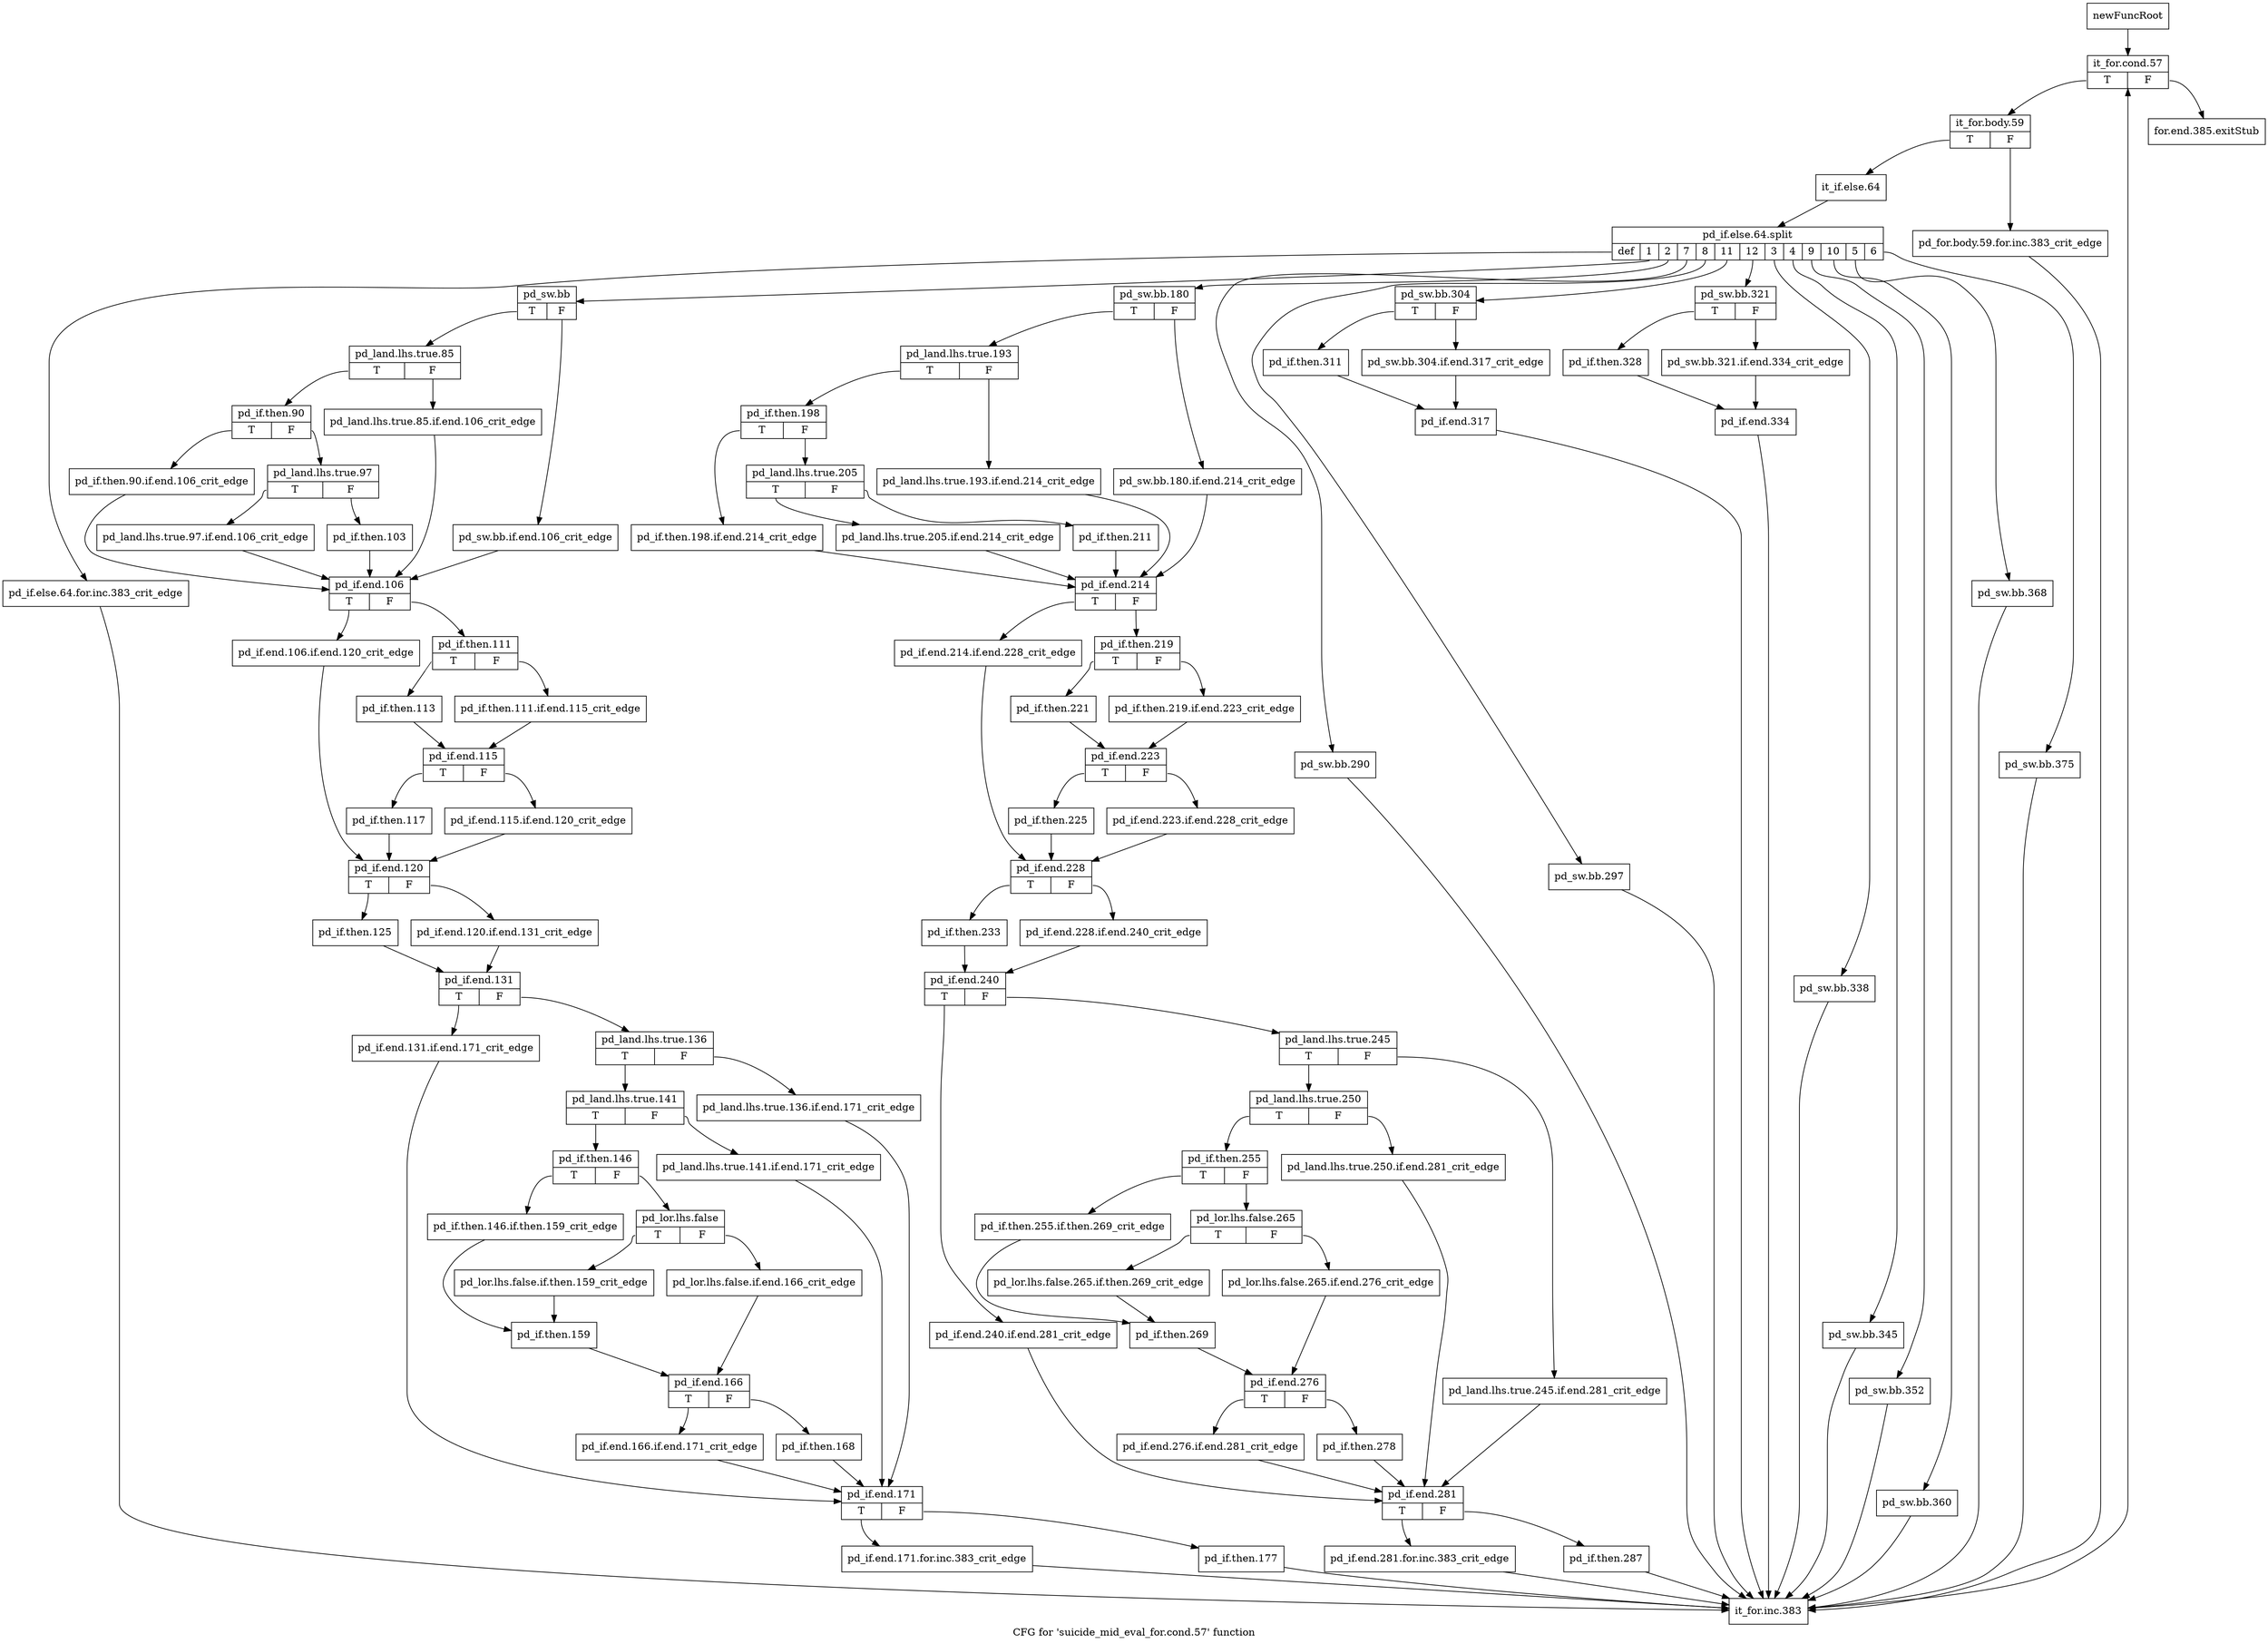 digraph "CFG for 'suicide_mid_eval_for.cond.57' function" {
	label="CFG for 'suicide_mid_eval_for.cond.57' function";

	Node0x117d320 [shape=record,label="{newFuncRoot}"];
	Node0x117d320 -> Node0x117d3c0;
	Node0x117d370 [shape=record,label="{for.end.385.exitStub}"];
	Node0x117d3c0 [shape=record,label="{it_for.cond.57|{<s0>T|<s1>F}}"];
	Node0x117d3c0:s0 -> Node0x117d410;
	Node0x117d3c0:s1 -> Node0x117d370;
	Node0x117d410 [shape=record,label="{it_for.body.59|{<s0>T|<s1>F}}"];
	Node0x117d410:s0 -> Node0x117d4b0;
	Node0x117d410:s1 -> Node0x117d460;
	Node0x117d460 [shape=record,label="{pd_for.body.59.for.inc.383_crit_edge}"];
	Node0x117d460 -> Node0x117f210;
	Node0x117d4b0 [shape=record,label="{it_if.else.64}"];
	Node0x117d4b0 -> Node0x1290e80;
	Node0x1290e80 [shape=record,label="{pd_if.else.64.split|{<s0>def|<s1>1|<s2>2|<s3>7|<s4>8|<s5>11|<s6>12|<s7>3|<s8>4|<s9>9|<s10>10|<s11>5|<s12>6}}"];
	Node0x1290e80:s0 -> Node0x117f1c0;
	Node0x1290e80:s1 -> Node0x117e5e0;
	Node0x1290e80:s2 -> Node0x117da00;
	Node0x1290e80:s3 -> Node0x117d9b0;
	Node0x1290e80:s4 -> Node0x117d960;
	Node0x1290e80:s5 -> Node0x117d820;
	Node0x1290e80:s6 -> Node0x117d6e0;
	Node0x1290e80:s7 -> Node0x117d690;
	Node0x1290e80:s8 -> Node0x117d640;
	Node0x1290e80:s9 -> Node0x117d5f0;
	Node0x1290e80:s10 -> Node0x117d5a0;
	Node0x1290e80:s11 -> Node0x117d550;
	Node0x1290e80:s12 -> Node0x117d500;
	Node0x117d500 [shape=record,label="{pd_sw.bb.375}"];
	Node0x117d500 -> Node0x117f210;
	Node0x117d550 [shape=record,label="{pd_sw.bb.368}"];
	Node0x117d550 -> Node0x117f210;
	Node0x117d5a0 [shape=record,label="{pd_sw.bb.360}"];
	Node0x117d5a0 -> Node0x117f210;
	Node0x117d5f0 [shape=record,label="{pd_sw.bb.352}"];
	Node0x117d5f0 -> Node0x117f210;
	Node0x117d640 [shape=record,label="{pd_sw.bb.345}"];
	Node0x117d640 -> Node0x117f210;
	Node0x117d690 [shape=record,label="{pd_sw.bb.338}"];
	Node0x117d690 -> Node0x117f210;
	Node0x117d6e0 [shape=record,label="{pd_sw.bb.321|{<s0>T|<s1>F}}"];
	Node0x117d6e0:s0 -> Node0x117d780;
	Node0x117d6e0:s1 -> Node0x117d730;
	Node0x117d730 [shape=record,label="{pd_sw.bb.321.if.end.334_crit_edge}"];
	Node0x117d730 -> Node0x117d7d0;
	Node0x117d780 [shape=record,label="{pd_if.then.328}"];
	Node0x117d780 -> Node0x117d7d0;
	Node0x117d7d0 [shape=record,label="{pd_if.end.334}"];
	Node0x117d7d0 -> Node0x117f210;
	Node0x117d820 [shape=record,label="{pd_sw.bb.304|{<s0>T|<s1>F}}"];
	Node0x117d820:s0 -> Node0x117d8c0;
	Node0x117d820:s1 -> Node0x117d870;
	Node0x117d870 [shape=record,label="{pd_sw.bb.304.if.end.317_crit_edge}"];
	Node0x117d870 -> Node0x117d910;
	Node0x117d8c0 [shape=record,label="{pd_if.then.311}"];
	Node0x117d8c0 -> Node0x117d910;
	Node0x117d910 [shape=record,label="{pd_if.end.317}"];
	Node0x117d910 -> Node0x117f210;
	Node0x117d960 [shape=record,label="{pd_sw.bb.297}"];
	Node0x117d960 -> Node0x117f210;
	Node0x117d9b0 [shape=record,label="{pd_sw.bb.290}"];
	Node0x117d9b0 -> Node0x117f210;
	Node0x117da00 [shape=record,label="{pd_sw.bb.180|{<s0>T|<s1>F}}"];
	Node0x117da00:s0 -> Node0x117daa0;
	Node0x117da00:s1 -> Node0x117da50;
	Node0x117da50 [shape=record,label="{pd_sw.bb.180.if.end.214_crit_edge}"];
	Node0x117da50 -> Node0x117dcd0;
	Node0x117daa0 [shape=record,label="{pd_land.lhs.true.193|{<s0>T|<s1>F}}"];
	Node0x117daa0:s0 -> Node0x117db40;
	Node0x117daa0:s1 -> Node0x117daf0;
	Node0x117daf0 [shape=record,label="{pd_land.lhs.true.193.if.end.214_crit_edge}"];
	Node0x117daf0 -> Node0x117dcd0;
	Node0x117db40 [shape=record,label="{pd_if.then.198|{<s0>T|<s1>F}}"];
	Node0x117db40:s0 -> Node0x117dc80;
	Node0x117db40:s1 -> Node0x117db90;
	Node0x117db90 [shape=record,label="{pd_land.lhs.true.205|{<s0>T|<s1>F}}"];
	Node0x117db90:s0 -> Node0x117dc30;
	Node0x117db90:s1 -> Node0x117dbe0;
	Node0x117dbe0 [shape=record,label="{pd_if.then.211}"];
	Node0x117dbe0 -> Node0x117dcd0;
	Node0x117dc30 [shape=record,label="{pd_land.lhs.true.205.if.end.214_crit_edge}"];
	Node0x117dc30 -> Node0x117dcd0;
	Node0x117dc80 [shape=record,label="{pd_if.then.198.if.end.214_crit_edge}"];
	Node0x117dc80 -> Node0x117dcd0;
	Node0x117dcd0 [shape=record,label="{pd_if.end.214|{<s0>T|<s1>F}}"];
	Node0x117dcd0:s0 -> Node0x117df00;
	Node0x117dcd0:s1 -> Node0x117dd20;
	Node0x117dd20 [shape=record,label="{pd_if.then.219|{<s0>T|<s1>F}}"];
	Node0x117dd20:s0 -> Node0x117ddc0;
	Node0x117dd20:s1 -> Node0x117dd70;
	Node0x117dd70 [shape=record,label="{pd_if.then.219.if.end.223_crit_edge}"];
	Node0x117dd70 -> Node0x117de10;
	Node0x117ddc0 [shape=record,label="{pd_if.then.221}"];
	Node0x117ddc0 -> Node0x117de10;
	Node0x117de10 [shape=record,label="{pd_if.end.223|{<s0>T|<s1>F}}"];
	Node0x117de10:s0 -> Node0x117deb0;
	Node0x117de10:s1 -> Node0x117de60;
	Node0x117de60 [shape=record,label="{pd_if.end.223.if.end.228_crit_edge}"];
	Node0x117de60 -> Node0x117df50;
	Node0x117deb0 [shape=record,label="{pd_if.then.225}"];
	Node0x117deb0 -> Node0x117df50;
	Node0x117df00 [shape=record,label="{pd_if.end.214.if.end.228_crit_edge}"];
	Node0x117df00 -> Node0x117df50;
	Node0x117df50 [shape=record,label="{pd_if.end.228|{<s0>T|<s1>F}}"];
	Node0x117df50:s0 -> Node0x117dff0;
	Node0x117df50:s1 -> Node0x117dfa0;
	Node0x117dfa0 [shape=record,label="{pd_if.end.228.if.end.240_crit_edge}"];
	Node0x117dfa0 -> Node0x117e040;
	Node0x117dff0 [shape=record,label="{pd_if.then.233}"];
	Node0x117dff0 -> Node0x117e040;
	Node0x117e040 [shape=record,label="{pd_if.end.240|{<s0>T|<s1>F}}"];
	Node0x117e040:s0 -> Node0x117e4a0;
	Node0x117e040:s1 -> Node0x117e090;
	Node0x117e090 [shape=record,label="{pd_land.lhs.true.245|{<s0>T|<s1>F}}"];
	Node0x117e090:s0 -> Node0x117e130;
	Node0x117e090:s1 -> Node0x117e0e0;
	Node0x117e0e0 [shape=record,label="{pd_land.lhs.true.245.if.end.281_crit_edge}"];
	Node0x117e0e0 -> Node0x117e4f0;
	Node0x117e130 [shape=record,label="{pd_land.lhs.true.250|{<s0>T|<s1>F}}"];
	Node0x117e130:s0 -> Node0x117e1d0;
	Node0x117e130:s1 -> Node0x117e180;
	Node0x117e180 [shape=record,label="{pd_land.lhs.true.250.if.end.281_crit_edge}"];
	Node0x117e180 -> Node0x117e4f0;
	Node0x117e1d0 [shape=record,label="{pd_if.then.255|{<s0>T|<s1>F}}"];
	Node0x117e1d0:s0 -> Node0x117e310;
	Node0x117e1d0:s1 -> Node0x117e220;
	Node0x117e220 [shape=record,label="{pd_lor.lhs.false.265|{<s0>T|<s1>F}}"];
	Node0x117e220:s0 -> Node0x117e2c0;
	Node0x117e220:s1 -> Node0x117e270;
	Node0x117e270 [shape=record,label="{pd_lor.lhs.false.265.if.end.276_crit_edge}"];
	Node0x117e270 -> Node0x117e3b0;
	Node0x117e2c0 [shape=record,label="{pd_lor.lhs.false.265.if.then.269_crit_edge}"];
	Node0x117e2c0 -> Node0x117e360;
	Node0x117e310 [shape=record,label="{pd_if.then.255.if.then.269_crit_edge}"];
	Node0x117e310 -> Node0x117e360;
	Node0x117e360 [shape=record,label="{pd_if.then.269}"];
	Node0x117e360 -> Node0x117e3b0;
	Node0x117e3b0 [shape=record,label="{pd_if.end.276|{<s0>T|<s1>F}}"];
	Node0x117e3b0:s0 -> Node0x117e450;
	Node0x117e3b0:s1 -> Node0x117e400;
	Node0x117e400 [shape=record,label="{pd_if.then.278}"];
	Node0x117e400 -> Node0x117e4f0;
	Node0x117e450 [shape=record,label="{pd_if.end.276.if.end.281_crit_edge}"];
	Node0x117e450 -> Node0x117e4f0;
	Node0x117e4a0 [shape=record,label="{pd_if.end.240.if.end.281_crit_edge}"];
	Node0x117e4a0 -> Node0x117e4f0;
	Node0x117e4f0 [shape=record,label="{pd_if.end.281|{<s0>T|<s1>F}}"];
	Node0x117e4f0:s0 -> Node0x117e590;
	Node0x117e4f0:s1 -> Node0x117e540;
	Node0x117e540 [shape=record,label="{pd_if.then.287}"];
	Node0x117e540 -> Node0x117f210;
	Node0x117e590 [shape=record,label="{pd_if.end.281.for.inc.383_crit_edge}"];
	Node0x117e590 -> Node0x117f210;
	Node0x117e5e0 [shape=record,label="{pd_sw.bb|{<s0>T|<s1>F}}"];
	Node0x117e5e0:s0 -> Node0x117e680;
	Node0x117e5e0:s1 -> Node0x117e630;
	Node0x117e630 [shape=record,label="{pd_sw.bb.if.end.106_crit_edge}"];
	Node0x117e630 -> Node0x117e8b0;
	Node0x117e680 [shape=record,label="{pd_land.lhs.true.85|{<s0>T|<s1>F}}"];
	Node0x117e680:s0 -> Node0x117e720;
	Node0x117e680:s1 -> Node0x117e6d0;
	Node0x117e6d0 [shape=record,label="{pd_land.lhs.true.85.if.end.106_crit_edge}"];
	Node0x117e6d0 -> Node0x117e8b0;
	Node0x117e720 [shape=record,label="{pd_if.then.90|{<s0>T|<s1>F}}"];
	Node0x117e720:s0 -> Node0x117e860;
	Node0x117e720:s1 -> Node0x117e770;
	Node0x117e770 [shape=record,label="{pd_land.lhs.true.97|{<s0>T|<s1>F}}"];
	Node0x117e770:s0 -> Node0x117e810;
	Node0x117e770:s1 -> Node0x117e7c0;
	Node0x117e7c0 [shape=record,label="{pd_if.then.103}"];
	Node0x117e7c0 -> Node0x117e8b0;
	Node0x117e810 [shape=record,label="{pd_land.lhs.true.97.if.end.106_crit_edge}"];
	Node0x117e810 -> Node0x117e8b0;
	Node0x117e860 [shape=record,label="{pd_if.then.90.if.end.106_crit_edge}"];
	Node0x117e860 -> Node0x117e8b0;
	Node0x117e8b0 [shape=record,label="{pd_if.end.106|{<s0>T|<s1>F}}"];
	Node0x117e8b0:s0 -> Node0x117eae0;
	Node0x117e8b0:s1 -> Node0x117e900;
	Node0x117e900 [shape=record,label="{pd_if.then.111|{<s0>T|<s1>F}}"];
	Node0x117e900:s0 -> Node0x117e9a0;
	Node0x117e900:s1 -> Node0x117e950;
	Node0x117e950 [shape=record,label="{pd_if.then.111.if.end.115_crit_edge}"];
	Node0x117e950 -> Node0x117e9f0;
	Node0x117e9a0 [shape=record,label="{pd_if.then.113}"];
	Node0x117e9a0 -> Node0x117e9f0;
	Node0x117e9f0 [shape=record,label="{pd_if.end.115|{<s0>T|<s1>F}}"];
	Node0x117e9f0:s0 -> Node0x117ea90;
	Node0x117e9f0:s1 -> Node0x117ea40;
	Node0x117ea40 [shape=record,label="{pd_if.end.115.if.end.120_crit_edge}"];
	Node0x117ea40 -> Node0x117eb30;
	Node0x117ea90 [shape=record,label="{pd_if.then.117}"];
	Node0x117ea90 -> Node0x117eb30;
	Node0x117eae0 [shape=record,label="{pd_if.end.106.if.end.120_crit_edge}"];
	Node0x117eae0 -> Node0x117eb30;
	Node0x117eb30 [shape=record,label="{pd_if.end.120|{<s0>T|<s1>F}}"];
	Node0x117eb30:s0 -> Node0x117ebd0;
	Node0x117eb30:s1 -> Node0x117eb80;
	Node0x117eb80 [shape=record,label="{pd_if.end.120.if.end.131_crit_edge}"];
	Node0x117eb80 -> Node0x117ec20;
	Node0x117ebd0 [shape=record,label="{pd_if.then.125}"];
	Node0x117ebd0 -> Node0x117ec20;
	Node0x117ec20 [shape=record,label="{pd_if.end.131|{<s0>T|<s1>F}}"];
	Node0x117ec20:s0 -> Node0x117f080;
	Node0x117ec20:s1 -> Node0x117ec70;
	Node0x117ec70 [shape=record,label="{pd_land.lhs.true.136|{<s0>T|<s1>F}}"];
	Node0x117ec70:s0 -> Node0x117ed10;
	Node0x117ec70:s1 -> Node0x117ecc0;
	Node0x117ecc0 [shape=record,label="{pd_land.lhs.true.136.if.end.171_crit_edge}"];
	Node0x117ecc0 -> Node0x117f0d0;
	Node0x117ed10 [shape=record,label="{pd_land.lhs.true.141|{<s0>T|<s1>F}}"];
	Node0x117ed10:s0 -> Node0x117edb0;
	Node0x117ed10:s1 -> Node0x117ed60;
	Node0x117ed60 [shape=record,label="{pd_land.lhs.true.141.if.end.171_crit_edge}"];
	Node0x117ed60 -> Node0x117f0d0;
	Node0x117edb0 [shape=record,label="{pd_if.then.146|{<s0>T|<s1>F}}"];
	Node0x117edb0:s0 -> Node0x117eef0;
	Node0x117edb0:s1 -> Node0x117ee00;
	Node0x117ee00 [shape=record,label="{pd_lor.lhs.false|{<s0>T|<s1>F}}"];
	Node0x117ee00:s0 -> Node0x117eea0;
	Node0x117ee00:s1 -> Node0x117ee50;
	Node0x117ee50 [shape=record,label="{pd_lor.lhs.false.if.end.166_crit_edge}"];
	Node0x117ee50 -> Node0x117ef90;
	Node0x117eea0 [shape=record,label="{pd_lor.lhs.false.if.then.159_crit_edge}"];
	Node0x117eea0 -> Node0x117ef40;
	Node0x117eef0 [shape=record,label="{pd_if.then.146.if.then.159_crit_edge}"];
	Node0x117eef0 -> Node0x117ef40;
	Node0x117ef40 [shape=record,label="{pd_if.then.159}"];
	Node0x117ef40 -> Node0x117ef90;
	Node0x117ef90 [shape=record,label="{pd_if.end.166|{<s0>T|<s1>F}}"];
	Node0x117ef90:s0 -> Node0x117f030;
	Node0x117ef90:s1 -> Node0x117efe0;
	Node0x117efe0 [shape=record,label="{pd_if.then.168}"];
	Node0x117efe0 -> Node0x117f0d0;
	Node0x117f030 [shape=record,label="{pd_if.end.166.if.end.171_crit_edge}"];
	Node0x117f030 -> Node0x117f0d0;
	Node0x117f080 [shape=record,label="{pd_if.end.131.if.end.171_crit_edge}"];
	Node0x117f080 -> Node0x117f0d0;
	Node0x117f0d0 [shape=record,label="{pd_if.end.171|{<s0>T|<s1>F}}"];
	Node0x117f0d0:s0 -> Node0x117f170;
	Node0x117f0d0:s1 -> Node0x117f120;
	Node0x117f120 [shape=record,label="{pd_if.then.177}"];
	Node0x117f120 -> Node0x117f210;
	Node0x117f170 [shape=record,label="{pd_if.end.171.for.inc.383_crit_edge}"];
	Node0x117f170 -> Node0x117f210;
	Node0x117f1c0 [shape=record,label="{pd_if.else.64.for.inc.383_crit_edge}"];
	Node0x117f1c0 -> Node0x117f210;
	Node0x117f210 [shape=record,label="{it_for.inc.383}"];
	Node0x117f210 -> Node0x117d3c0;
}

